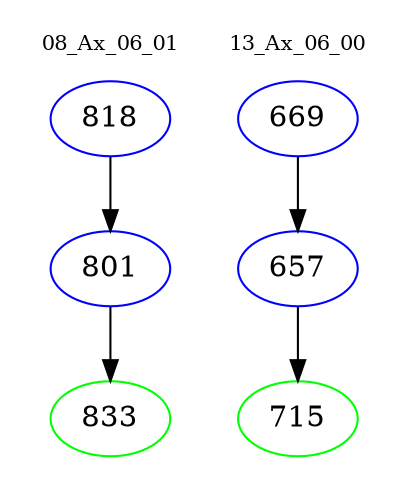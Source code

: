 digraph{
subgraph cluster_0 {
color = white
label = "08_Ax_06_01";
fontsize=10;
T0_818 [label="818", color="blue"]
T0_818 -> T0_801 [color="black"]
T0_801 [label="801", color="blue"]
T0_801 -> T0_833 [color="black"]
T0_833 [label="833", color="green"]
}
subgraph cluster_1 {
color = white
label = "13_Ax_06_00";
fontsize=10;
T1_669 [label="669", color="blue"]
T1_669 -> T1_657 [color="black"]
T1_657 [label="657", color="blue"]
T1_657 -> T1_715 [color="black"]
T1_715 [label="715", color="green"]
}
}
